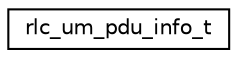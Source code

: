 digraph "Graphical Class Hierarchy"
{
 // LATEX_PDF_SIZE
  edge [fontname="Helvetica",fontsize="10",labelfontname="Helvetica",labelfontsize="10"];
  node [fontname="Helvetica",fontsize="10",shape=record];
  rankdir="LR";
  Node0 [label="rlc_um_pdu_info_t",height=0.2,width=0.4,color="black", fillcolor="white", style="filled",URL="$structrlc__um__pdu__info__t.html",tooltip="Structure for storing decoded informations from the header of a UMD PDU."];
}
